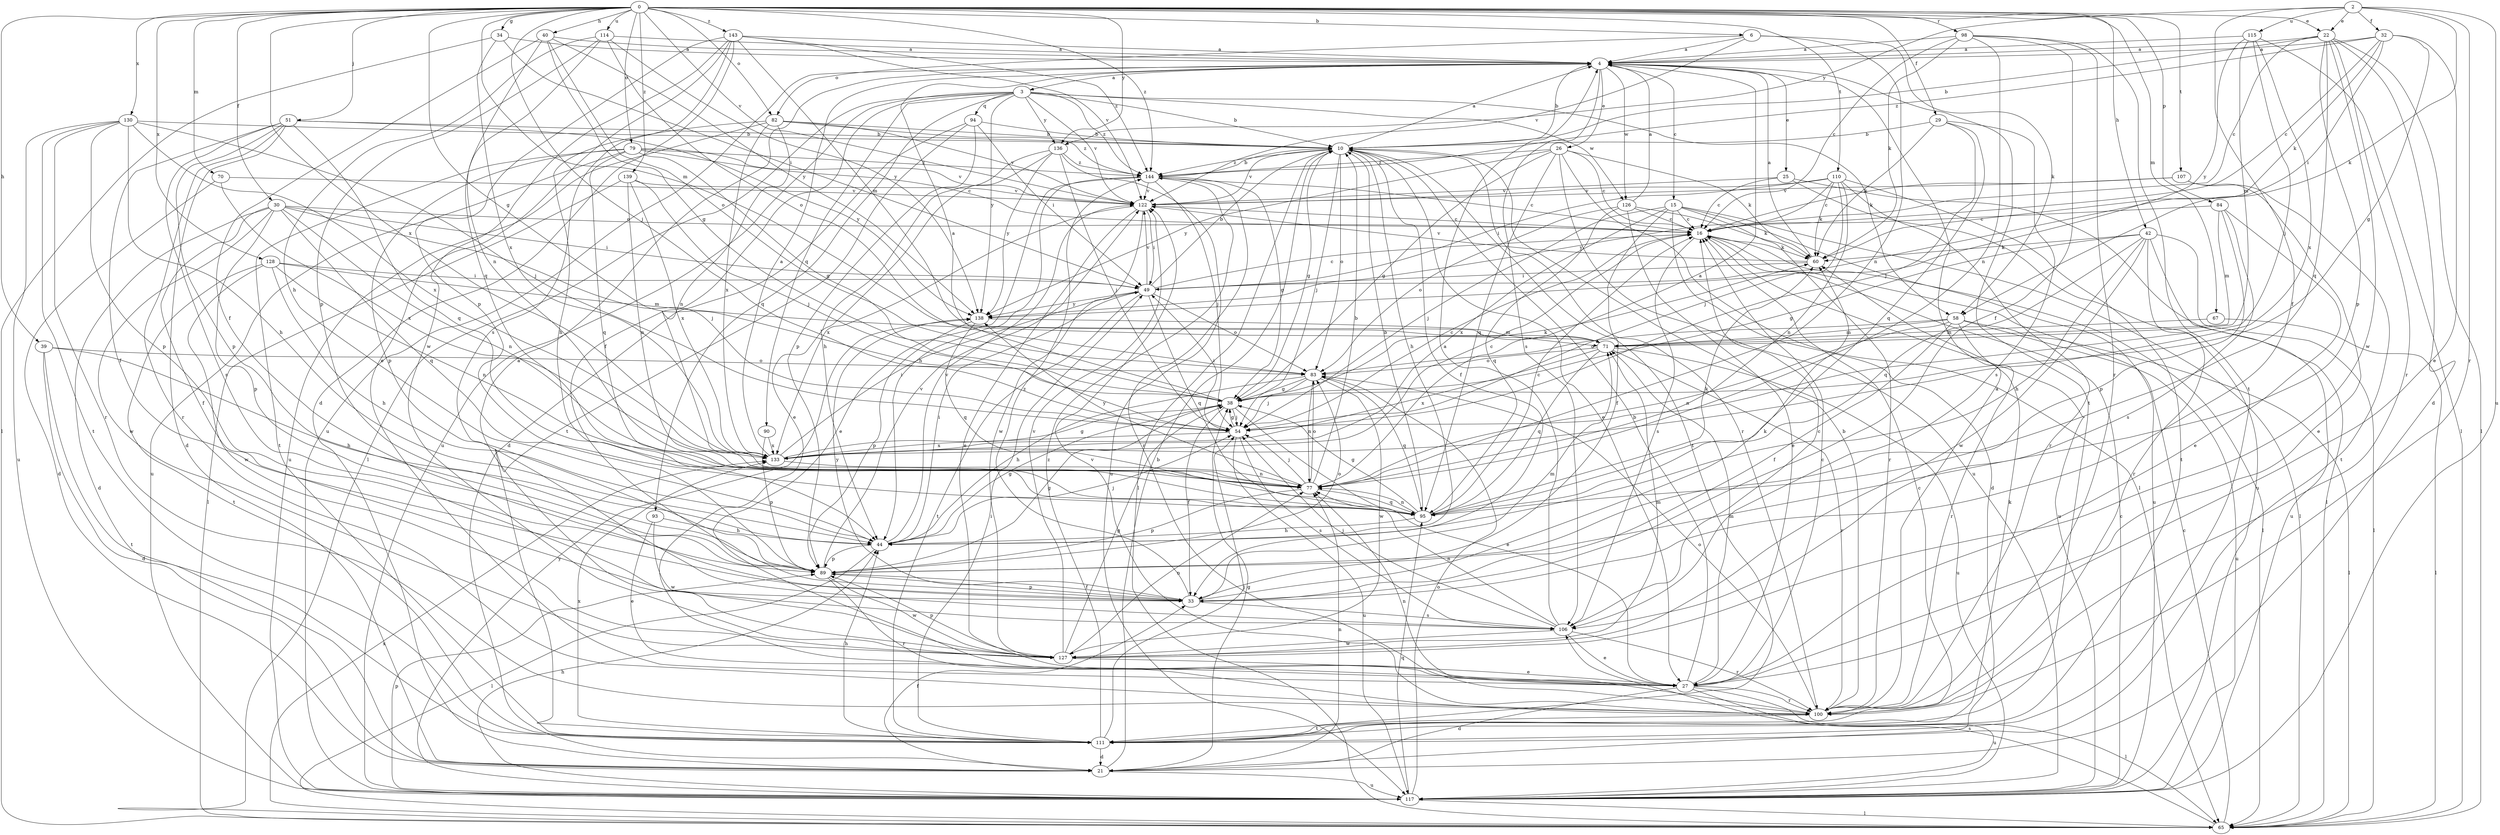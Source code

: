 strict digraph  {
0;
2;
3;
4;
6;
10;
15;
16;
21;
22;
25;
26;
27;
29;
30;
32;
33;
34;
38;
39;
40;
42;
44;
49;
51;
54;
58;
60;
65;
67;
70;
71;
77;
79;
82;
83;
84;
89;
90;
93;
94;
95;
98;
100;
106;
107;
110;
111;
114;
115;
117;
122;
126;
127;
128;
130;
133;
136;
138;
139;
143;
144;
0 -> 6  [label=b];
0 -> 22  [label=e];
0 -> 29  [label=f];
0 -> 30  [label=f];
0 -> 34  [label=g];
0 -> 38  [label=g];
0 -> 39  [label=h];
0 -> 40  [label=h];
0 -> 42  [label=h];
0 -> 51  [label=j];
0 -> 54  [label=j];
0 -> 67  [label=m];
0 -> 70  [label=m];
0 -> 71  [label=m];
0 -> 79  [label=o];
0 -> 82  [label=o];
0 -> 84  [label=p];
0 -> 98  [label=r];
0 -> 107  [label=t];
0 -> 110  [label=t];
0 -> 114  [label=u];
0 -> 122  [label=v];
0 -> 128  [label=x];
0 -> 130  [label=x];
0 -> 133  [label=x];
0 -> 136  [label=y];
0 -> 139  [label=z];
0 -> 143  [label=z];
0 -> 144  [label=z];
2 -> 22  [label=e];
2 -> 32  [label=f];
2 -> 33  [label=f];
2 -> 58  [label=k];
2 -> 100  [label=r];
2 -> 115  [label=u];
2 -> 117  [label=u];
2 -> 136  [label=y];
3 -> 10  [label=b];
3 -> 33  [label=f];
3 -> 58  [label=k];
3 -> 65  [label=l];
3 -> 90  [label=q];
3 -> 93  [label=q];
3 -> 94  [label=q];
3 -> 117  [label=u];
3 -> 122  [label=v];
3 -> 126  [label=w];
3 -> 136  [label=y];
3 -> 138  [label=y];
3 -> 144  [label=z];
4 -> 3  [label=a];
4 -> 10  [label=b];
4 -> 15  [label=c];
4 -> 25  [label=e];
4 -> 26  [label=e];
4 -> 106  [label=s];
4 -> 111  [label=t];
4 -> 117  [label=u];
4 -> 126  [label=w];
6 -> 4  [label=a];
6 -> 58  [label=k];
6 -> 77  [label=n];
6 -> 82  [label=o];
6 -> 122  [label=v];
10 -> 4  [label=a];
10 -> 27  [label=e];
10 -> 33  [label=f];
10 -> 38  [label=g];
10 -> 44  [label=h];
10 -> 54  [label=j];
10 -> 65  [label=l];
10 -> 83  [label=o];
10 -> 100  [label=r];
10 -> 111  [label=t];
10 -> 122  [label=v];
10 -> 144  [label=z];
15 -> 16  [label=c];
15 -> 21  [label=d];
15 -> 33  [label=f];
15 -> 54  [label=j];
15 -> 65  [label=l];
15 -> 100  [label=r];
15 -> 117  [label=u];
15 -> 133  [label=x];
16 -> 60  [label=k];
16 -> 65  [label=l];
16 -> 106  [label=s];
16 -> 117  [label=u];
21 -> 10  [label=b];
21 -> 33  [label=f];
21 -> 38  [label=g];
21 -> 77  [label=n];
21 -> 117  [label=u];
22 -> 4  [label=a];
22 -> 10  [label=b];
22 -> 16  [label=c];
22 -> 21  [label=d];
22 -> 65  [label=l];
22 -> 89  [label=p];
22 -> 95  [label=q];
22 -> 100  [label=r];
22 -> 127  [label=w];
25 -> 16  [label=c];
25 -> 65  [label=l];
25 -> 117  [label=u];
25 -> 122  [label=v];
26 -> 16  [label=c];
26 -> 38  [label=g];
26 -> 60  [label=k];
26 -> 65  [label=l];
26 -> 95  [label=q];
26 -> 117  [label=u];
26 -> 138  [label=y];
26 -> 144  [label=z];
27 -> 10  [label=b];
27 -> 16  [label=c];
27 -> 21  [label=d];
27 -> 65  [label=l];
27 -> 71  [label=m];
27 -> 100  [label=r];
27 -> 117  [label=u];
29 -> 10  [label=b];
29 -> 54  [label=j];
29 -> 60  [label=k];
29 -> 95  [label=q];
29 -> 106  [label=s];
30 -> 16  [label=c];
30 -> 21  [label=d];
30 -> 33  [label=f];
30 -> 49  [label=i];
30 -> 54  [label=j];
30 -> 77  [label=n];
30 -> 89  [label=p];
30 -> 95  [label=q];
30 -> 127  [label=w];
32 -> 4  [label=a];
32 -> 16  [label=c];
32 -> 27  [label=e];
32 -> 38  [label=g];
32 -> 49  [label=i];
32 -> 60  [label=k];
32 -> 144  [label=z];
33 -> 60  [label=k];
33 -> 71  [label=m];
33 -> 89  [label=p];
33 -> 106  [label=s];
33 -> 138  [label=y];
33 -> 144  [label=z];
34 -> 4  [label=a];
34 -> 49  [label=i];
34 -> 65  [label=l];
34 -> 133  [label=x];
38 -> 4  [label=a];
38 -> 27  [label=e];
38 -> 33  [label=f];
38 -> 54  [label=j];
38 -> 60  [label=k];
39 -> 21  [label=d];
39 -> 44  [label=h];
39 -> 83  [label=o];
39 -> 111  [label=t];
40 -> 4  [label=a];
40 -> 33  [label=f];
40 -> 38  [label=g];
40 -> 77  [label=n];
40 -> 83  [label=o];
40 -> 138  [label=y];
42 -> 38  [label=g];
42 -> 44  [label=h];
42 -> 60  [label=k];
42 -> 65  [label=l];
42 -> 95  [label=q];
42 -> 100  [label=r];
42 -> 117  [label=u];
42 -> 127  [label=w];
44 -> 38  [label=g];
44 -> 49  [label=i];
44 -> 54  [label=j];
44 -> 65  [label=l];
44 -> 89  [label=p];
44 -> 122  [label=v];
49 -> 10  [label=b];
49 -> 16  [label=c];
49 -> 83  [label=o];
49 -> 95  [label=q];
49 -> 111  [label=t];
49 -> 122  [label=v];
49 -> 138  [label=y];
51 -> 10  [label=b];
51 -> 21  [label=d];
51 -> 33  [label=f];
51 -> 89  [label=p];
51 -> 95  [label=q];
51 -> 100  [label=r];
51 -> 106  [label=s];
51 -> 138  [label=y];
54 -> 16  [label=c];
54 -> 38  [label=g];
54 -> 49  [label=i];
54 -> 106  [label=s];
54 -> 117  [label=u];
54 -> 133  [label=x];
58 -> 33  [label=f];
58 -> 65  [label=l];
58 -> 71  [label=m];
58 -> 77  [label=n];
58 -> 83  [label=o];
58 -> 100  [label=r];
58 -> 117  [label=u];
60 -> 4  [label=a];
60 -> 49  [label=i];
60 -> 122  [label=v];
65 -> 16  [label=c];
65 -> 106  [label=s];
65 -> 133  [label=x];
67 -> 65  [label=l];
67 -> 71  [label=m];
70 -> 21  [label=d];
70 -> 122  [label=v];
70 -> 133  [label=x];
71 -> 83  [label=o];
71 -> 95  [label=q];
71 -> 100  [label=r];
71 -> 117  [label=u];
71 -> 133  [label=x];
77 -> 4  [label=a];
77 -> 10  [label=b];
77 -> 54  [label=j];
77 -> 83  [label=o];
77 -> 89  [label=p];
77 -> 95  [label=q];
77 -> 138  [label=y];
79 -> 16  [label=c];
79 -> 38  [label=g];
79 -> 89  [label=p];
79 -> 95  [label=q];
79 -> 111  [label=t];
79 -> 117  [label=u];
79 -> 122  [label=v];
79 -> 144  [label=z];
82 -> 10  [label=b];
82 -> 44  [label=h];
82 -> 77  [label=n];
82 -> 117  [label=u];
82 -> 122  [label=v];
82 -> 133  [label=x];
82 -> 144  [label=z];
83 -> 38  [label=g];
83 -> 44  [label=h];
83 -> 54  [label=j];
83 -> 77  [label=n];
83 -> 95  [label=q];
83 -> 127  [label=w];
84 -> 16  [label=c];
84 -> 27  [label=e];
84 -> 71  [label=m];
84 -> 89  [label=p];
84 -> 106  [label=s];
89 -> 33  [label=f];
89 -> 38  [label=g];
89 -> 83  [label=o];
89 -> 100  [label=r];
89 -> 122  [label=v];
89 -> 127  [label=w];
90 -> 89  [label=p];
90 -> 133  [label=x];
93 -> 27  [label=e];
93 -> 44  [label=h];
93 -> 127  [label=w];
94 -> 10  [label=b];
94 -> 21  [label=d];
94 -> 49  [label=i];
94 -> 89  [label=p];
94 -> 111  [label=t];
95 -> 10  [label=b];
95 -> 16  [label=c];
95 -> 38  [label=g];
95 -> 44  [label=h];
95 -> 60  [label=k];
95 -> 77  [label=n];
98 -> 4  [label=a];
98 -> 16  [label=c];
98 -> 33  [label=f];
98 -> 60  [label=k];
98 -> 77  [label=n];
98 -> 100  [label=r];
98 -> 111  [label=t];
100 -> 4  [label=a];
100 -> 10  [label=b];
100 -> 77  [label=n];
100 -> 83  [label=o];
100 -> 111  [label=t];
100 -> 122  [label=v];
106 -> 4  [label=a];
106 -> 16  [label=c];
106 -> 27  [label=e];
106 -> 54  [label=j];
106 -> 77  [label=n];
106 -> 100  [label=r];
106 -> 127  [label=w];
107 -> 16  [label=c];
107 -> 27  [label=e];
107 -> 111  [label=t];
107 -> 122  [label=v];
110 -> 49  [label=i];
110 -> 54  [label=j];
110 -> 60  [label=k];
110 -> 77  [label=n];
110 -> 100  [label=r];
110 -> 111  [label=t];
110 -> 122  [label=v];
110 -> 138  [label=y];
111 -> 16  [label=c];
111 -> 21  [label=d];
111 -> 44  [label=h];
111 -> 49  [label=i];
111 -> 54  [label=j];
111 -> 60  [label=k];
111 -> 133  [label=x];
111 -> 144  [label=z];
114 -> 4  [label=a];
114 -> 44  [label=h];
114 -> 83  [label=o];
114 -> 89  [label=p];
114 -> 95  [label=q];
114 -> 138  [label=y];
115 -> 4  [label=a];
115 -> 54  [label=j];
115 -> 65  [label=l];
115 -> 71  [label=m];
115 -> 133  [label=x];
115 -> 138  [label=y];
117 -> 16  [label=c];
117 -> 44  [label=h];
117 -> 65  [label=l];
117 -> 83  [label=o];
117 -> 89  [label=p];
117 -> 95  [label=q];
117 -> 138  [label=y];
122 -> 16  [label=c];
122 -> 27  [label=e];
122 -> 49  [label=i];
122 -> 127  [label=w];
122 -> 133  [label=x];
126 -> 4  [label=a];
126 -> 16  [label=c];
126 -> 27  [label=e];
126 -> 60  [label=k];
126 -> 83  [label=o];
126 -> 95  [label=q];
127 -> 4  [label=a];
127 -> 27  [label=e];
127 -> 38  [label=g];
127 -> 71  [label=m];
127 -> 77  [label=n];
127 -> 89  [label=p];
127 -> 122  [label=v];
128 -> 44  [label=h];
128 -> 49  [label=i];
128 -> 71  [label=m];
128 -> 77  [label=n];
128 -> 111  [label=t];
128 -> 127  [label=w];
130 -> 10  [label=b];
130 -> 44  [label=h];
130 -> 54  [label=j];
130 -> 89  [label=p];
130 -> 100  [label=r];
130 -> 111  [label=t];
130 -> 117  [label=u];
130 -> 133  [label=x];
133 -> 4  [label=a];
133 -> 16  [label=c];
133 -> 38  [label=g];
133 -> 49  [label=i];
133 -> 77  [label=n];
136 -> 27  [label=e];
136 -> 44  [label=h];
136 -> 54  [label=j];
136 -> 117  [label=u];
136 -> 138  [label=y];
136 -> 144  [label=z];
138 -> 71  [label=m];
138 -> 89  [label=p];
138 -> 95  [label=q];
139 -> 54  [label=j];
139 -> 65  [label=l];
139 -> 77  [label=n];
139 -> 122  [label=v];
139 -> 133  [label=x];
143 -> 4  [label=a];
143 -> 21  [label=d];
143 -> 27  [label=e];
143 -> 71  [label=m];
143 -> 89  [label=p];
143 -> 106  [label=s];
143 -> 122  [label=v];
143 -> 127  [label=w];
143 -> 144  [label=z];
144 -> 10  [label=b];
144 -> 16  [label=c];
144 -> 27  [label=e];
144 -> 38  [label=g];
144 -> 44  [label=h];
144 -> 54  [label=j];
144 -> 100  [label=r];
144 -> 122  [label=v];
}
